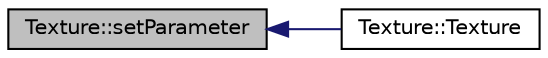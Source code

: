 digraph "Texture::setParameter"
{
  edge [fontname="Helvetica",fontsize="10",labelfontname="Helvetica",labelfontsize="10"];
  node [fontname="Helvetica",fontsize="10",shape=record];
  rankdir="LR";
  Node1 [label="Texture::setParameter",height=0.2,width=0.4,color="black", fillcolor="grey75", style="filled", fontcolor="black"];
  Node1 -> Node2 [dir="back",color="midnightblue",fontsize="10",style="solid",fontname="Helvetica"];
  Node2 [label="Texture::Texture",height=0.2,width=0.4,color="black", fillcolor="white", style="filled",URL="$class_texture.html#a6c275e3f186675ff6ed73ccf970e552f"];
}
